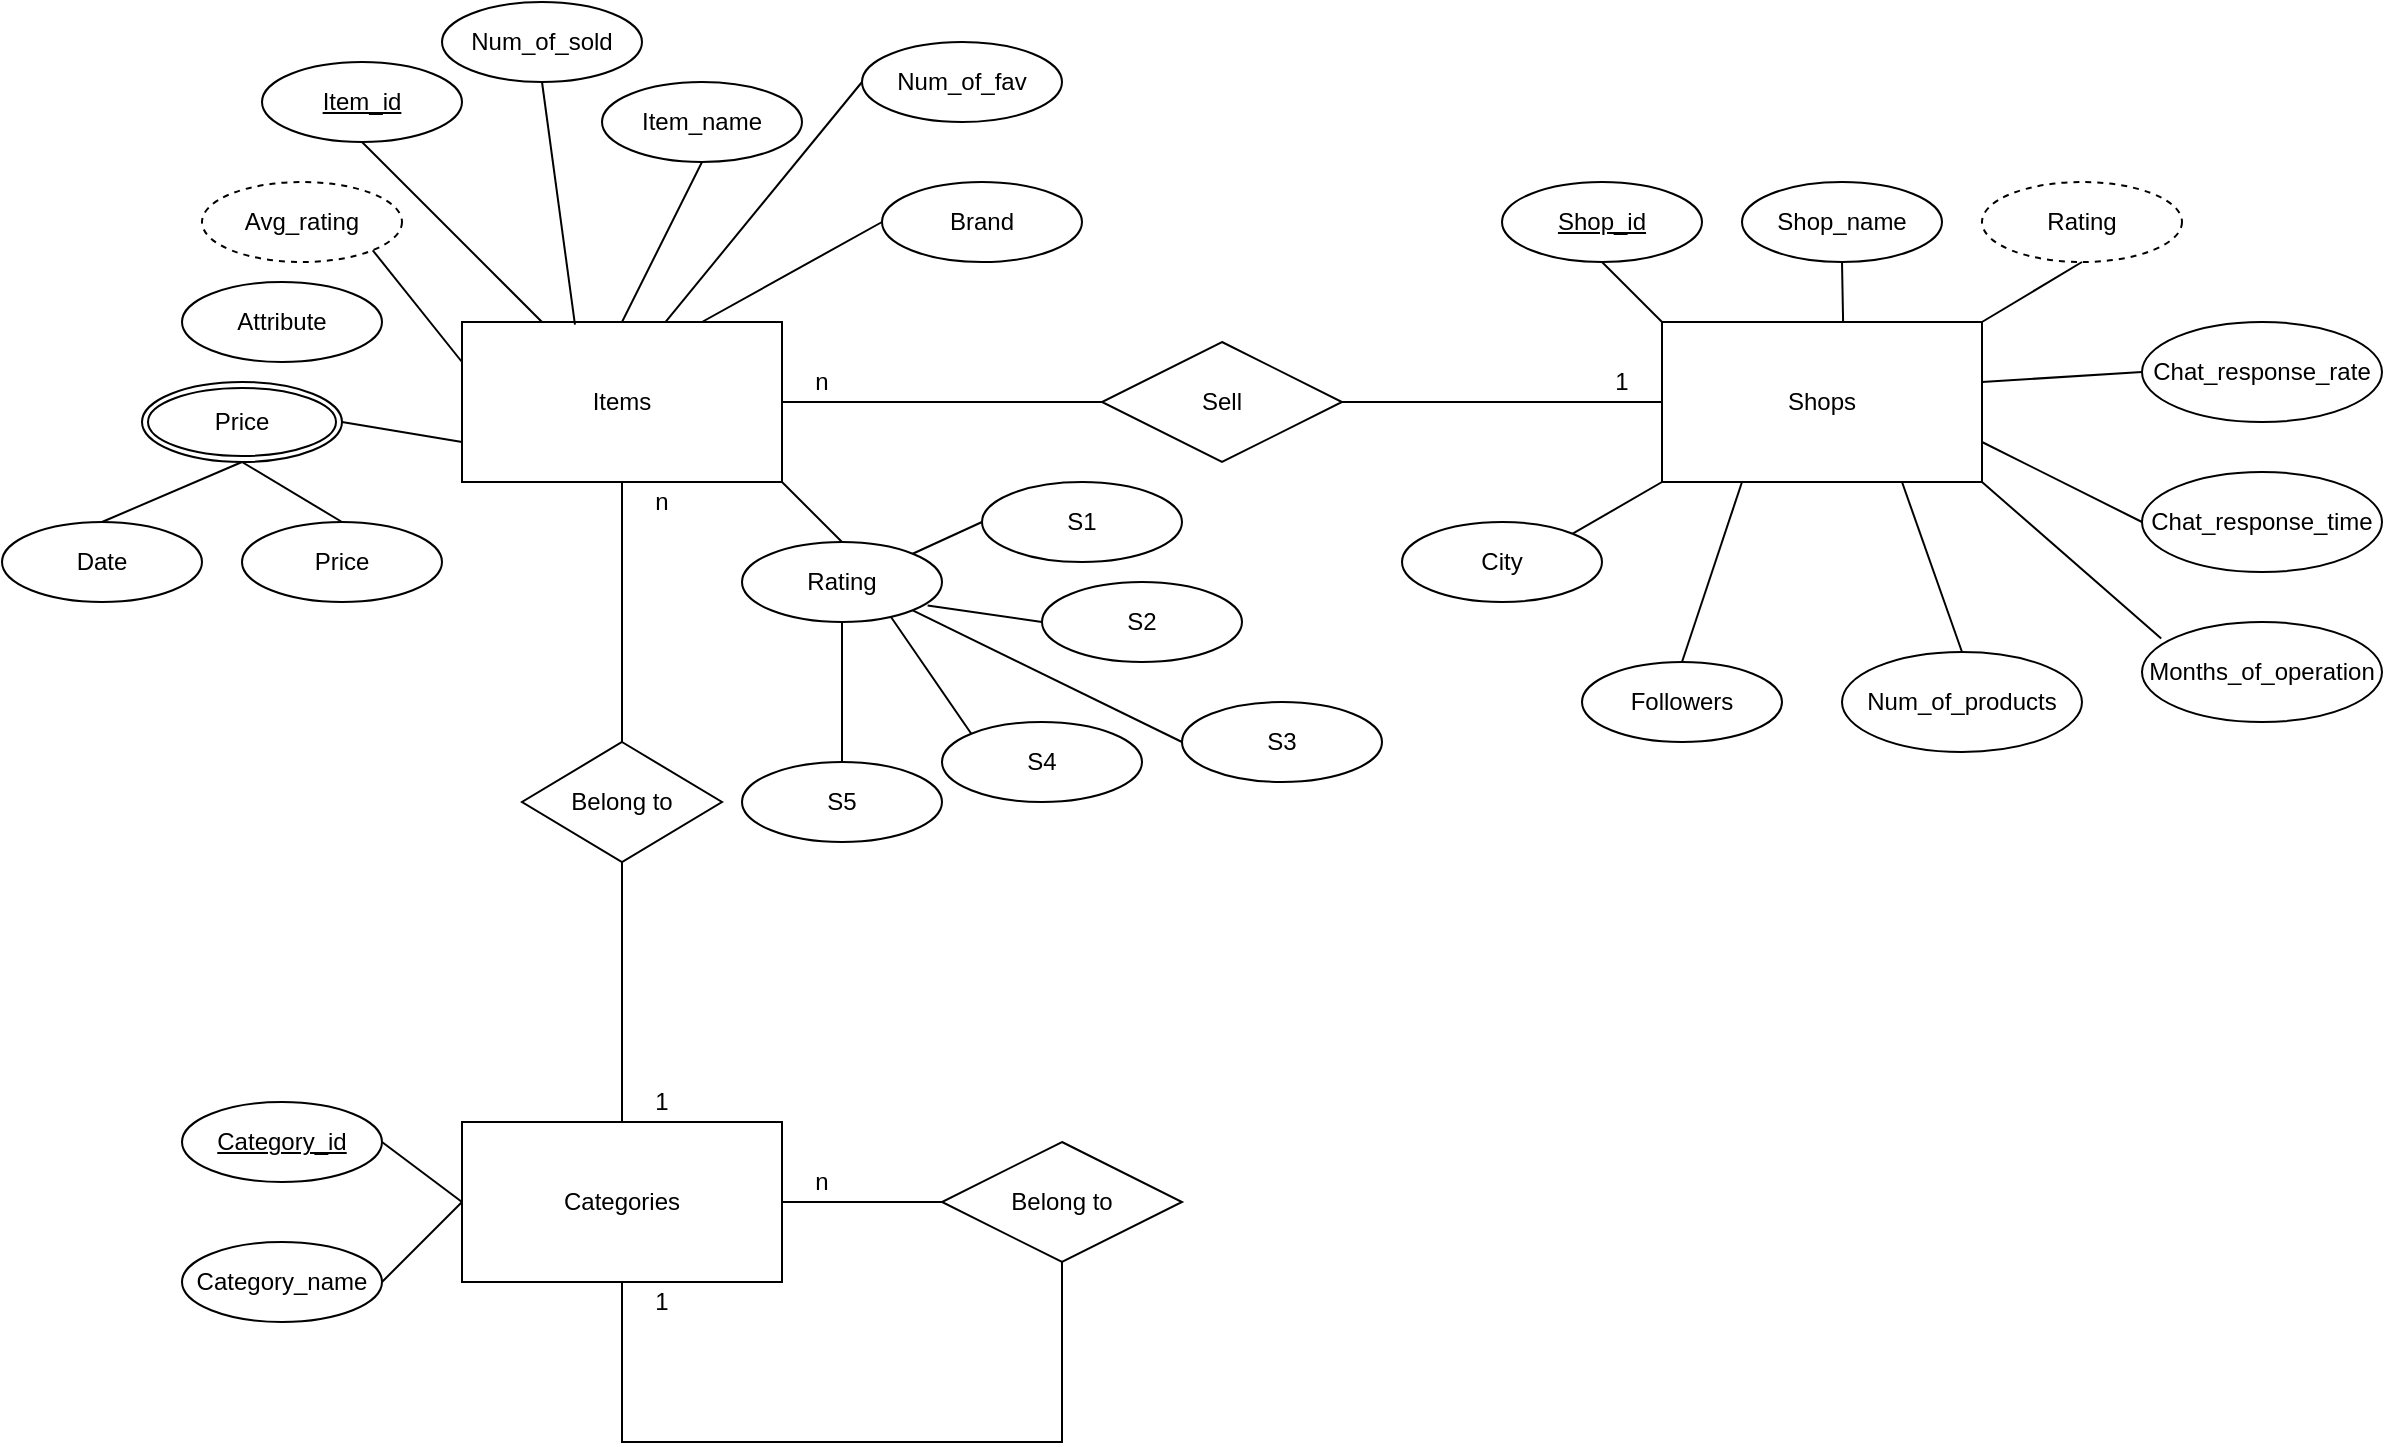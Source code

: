 <mxfile version="14.2.7" type="device"><diagram id="R2lEEEUBdFMjLlhIrx00" name="Page-1"><mxGraphModel dx="1221" dy="682" grid="1" gridSize="10" guides="1" tooltips="1" connect="1" arrows="1" fold="1" page="1" pageScale="1" pageWidth="850" pageHeight="1100" math="0" shadow="0" extFonts="Permanent Marker^https://fonts.googleapis.com/css?family=Permanent+Marker"><root><mxCell id="0"/><mxCell id="1" parent="0"/><mxCell id="XtzfhjJm1deyzoMrFnID-1" value="Items" style="whiteSpace=wrap;html=1;align=center;" vertex="1" parent="1"><mxGeometry x="240" y="160" width="160" height="80" as="geometry"/></mxCell><mxCell id="XtzfhjJm1deyzoMrFnID-5" value="Shops" style="whiteSpace=wrap;html=1;align=center;" vertex="1" parent="1"><mxGeometry x="840" y="160" width="160" height="80" as="geometry"/></mxCell><mxCell id="XtzfhjJm1deyzoMrFnID-6" value="Categories" style="whiteSpace=wrap;html=1;align=center;" vertex="1" parent="1"><mxGeometry x="240" y="560" width="160" height="80" as="geometry"/></mxCell><mxCell id="XtzfhjJm1deyzoMrFnID-10" value="Item_id" style="ellipse;whiteSpace=wrap;html=1;align=center;fontStyle=4;fontSize=12;" vertex="1" parent="1"><mxGeometry x="140" y="30" width="100" height="40" as="geometry"/></mxCell><mxCell id="XtzfhjJm1deyzoMrFnID-11" value="Item_name" style="ellipse;whiteSpace=wrap;html=1;align=center;fontSize=12;" vertex="1" parent="1"><mxGeometry x="310" y="40" width="100" height="40" as="geometry"/></mxCell><mxCell id="XtzfhjJm1deyzoMrFnID-12" value="Brand" style="ellipse;whiteSpace=wrap;html=1;align=center;fontSize=12;" vertex="1" parent="1"><mxGeometry x="450" y="90" width="100" height="40" as="geometry"/></mxCell><mxCell id="XtzfhjJm1deyzoMrFnID-13" value="Num_of_fav" style="ellipse;whiteSpace=wrap;html=1;align=center;fontSize=12;" vertex="1" parent="1"><mxGeometry x="440" y="20" width="100" height="40" as="geometry"/></mxCell><mxCell id="XtzfhjJm1deyzoMrFnID-14" value="Num_of_sold" style="ellipse;whiteSpace=wrap;html=1;align=center;fontSize=12;" vertex="1" parent="1"><mxGeometry x="230" width="100" height="40" as="geometry"/></mxCell><mxCell id="XtzfhjJm1deyzoMrFnID-16" value="Rating" style="ellipse;whiteSpace=wrap;html=1;align=center;fontSize=12;labelBackgroundColor=none;labelBorderColor=none;" vertex="1" parent="1"><mxGeometry x="380" y="270" width="100" height="40" as="geometry"/></mxCell><mxCell id="XtzfhjJm1deyzoMrFnID-18" value="S2" style="ellipse;whiteSpace=wrap;html=1;align=center;fontSize=12;" vertex="1" parent="1"><mxGeometry x="530" y="290" width="100" height="40" as="geometry"/></mxCell><mxCell id="XtzfhjJm1deyzoMrFnID-19" value="S4" style="ellipse;whiteSpace=wrap;html=1;align=center;fontSize=12;" vertex="1" parent="1"><mxGeometry x="480" y="360" width="100" height="40" as="geometry"/></mxCell><mxCell id="XtzfhjJm1deyzoMrFnID-20" value="S5" style="ellipse;whiteSpace=wrap;html=1;align=center;fontSize=12;" vertex="1" parent="1"><mxGeometry x="380" y="380" width="100" height="40" as="geometry"/></mxCell><mxCell id="XtzfhjJm1deyzoMrFnID-21" value="S3" style="ellipse;whiteSpace=wrap;html=1;align=center;fontSize=12;" vertex="1" parent="1"><mxGeometry x="600" y="350" width="100" height="40" as="geometry"/></mxCell><mxCell id="XtzfhjJm1deyzoMrFnID-22" value="S1" style="ellipse;whiteSpace=wrap;html=1;align=center;fontSize=12;" vertex="1" parent="1"><mxGeometry x="500" y="240" width="100" height="40" as="geometry"/></mxCell><mxCell id="XtzfhjJm1deyzoMrFnID-23" value="Avg_rating" style="ellipse;whiteSpace=wrap;html=1;align=center;dashed=1;fontSize=12;" vertex="1" parent="1"><mxGeometry x="110" y="90" width="100" height="40" as="geometry"/></mxCell><mxCell id="XtzfhjJm1deyzoMrFnID-41" value="Price" style="ellipse;shape=doubleEllipse;margin=3;whiteSpace=wrap;html=1;align=center;" vertex="1" parent="1"><mxGeometry x="80" y="190" width="100" height="40" as="geometry"/></mxCell><mxCell id="XtzfhjJm1deyzoMrFnID-45" value="" style="endArrow=none;html=1;rounded=0;strokeColor=#000000;entryX=0;entryY=0.25;entryDx=0;entryDy=0;exitX=1;exitY=1;exitDx=0;exitDy=0;" edge="1" parent="1" source="XtzfhjJm1deyzoMrFnID-23" target="XtzfhjJm1deyzoMrFnID-1"><mxGeometry relative="1" as="geometry"><mxPoint x="70" y="160" as="sourcePoint"/><mxPoint x="230" y="160" as="targetPoint"/></mxGeometry></mxCell><mxCell id="XtzfhjJm1deyzoMrFnID-47" value="" style="endArrow=none;html=1;rounded=0;strokeColor=#000000;entryX=0.25;entryY=0;entryDx=0;entryDy=0;exitX=0.5;exitY=1;exitDx=0;exitDy=0;" edge="1" parent="1" source="XtzfhjJm1deyzoMrFnID-10" target="XtzfhjJm1deyzoMrFnID-1"><mxGeometry relative="1" as="geometry"><mxPoint x="190" y="140" as="sourcePoint"/><mxPoint x="260" y="180" as="targetPoint"/></mxGeometry></mxCell><mxCell id="XtzfhjJm1deyzoMrFnID-48" value="" style="endArrow=none;html=1;rounded=0;strokeColor=#000000;entryX=0.5;entryY=0;entryDx=0;entryDy=0;exitX=0.5;exitY=1;exitDx=0;exitDy=0;" edge="1" parent="1" source="XtzfhjJm1deyzoMrFnID-11" target="XtzfhjJm1deyzoMrFnID-1"><mxGeometry relative="1" as="geometry"><mxPoint x="250" y="90" as="sourcePoint"/><mxPoint x="300" y="160" as="targetPoint"/></mxGeometry></mxCell><mxCell id="XtzfhjJm1deyzoMrFnID-49" value="" style="endArrow=none;html=1;rounded=0;strokeColor=#000000;entryX=0.75;entryY=0;entryDx=0;entryDy=0;exitX=0;exitY=0.5;exitDx=0;exitDy=0;" edge="1" parent="1" source="XtzfhjJm1deyzoMrFnID-12" target="XtzfhjJm1deyzoMrFnID-1"><mxGeometry relative="1" as="geometry"><mxPoint x="370" y="90" as="sourcePoint"/><mxPoint x="340" y="160" as="targetPoint"/></mxGeometry></mxCell><mxCell id="XtzfhjJm1deyzoMrFnID-50" value="" style="endArrow=none;html=1;rounded=0;strokeColor=#000000;entryX=0.635;entryY=0.002;entryDx=0;entryDy=0;exitX=0;exitY=0.5;exitDx=0;exitDy=0;entryPerimeter=0;" edge="1" parent="1" source="XtzfhjJm1deyzoMrFnID-13" target="XtzfhjJm1deyzoMrFnID-1"><mxGeometry relative="1" as="geometry"><mxPoint x="460" y="120" as="sourcePoint"/><mxPoint x="380" y="160" as="targetPoint"/></mxGeometry></mxCell><mxCell id="XtzfhjJm1deyzoMrFnID-51" value="" style="endArrow=none;html=1;rounded=0;strokeColor=#000000;entryX=0.353;entryY=0.017;entryDx=0;entryDy=0;exitX=0.5;exitY=1;exitDx=0;exitDy=0;entryPerimeter=0;" edge="1" parent="1" source="XtzfhjJm1deyzoMrFnID-14" target="XtzfhjJm1deyzoMrFnID-1"><mxGeometry relative="1" as="geometry"><mxPoint x="460" y="180" as="sourcePoint"/><mxPoint x="420" y="180" as="targetPoint"/></mxGeometry></mxCell><mxCell id="XtzfhjJm1deyzoMrFnID-52" value="" style="endArrow=none;html=1;rounded=0;strokeColor=#000000;entryX=1;entryY=1;entryDx=0;entryDy=0;exitX=0.5;exitY=0;exitDx=0;exitDy=0;" edge="1" parent="1" source="XtzfhjJm1deyzoMrFnID-16" target="XtzfhjJm1deyzoMrFnID-1"><mxGeometry relative="1" as="geometry"><mxPoint x="560" y="220" as="sourcePoint"/><mxPoint x="420" y="220" as="targetPoint"/></mxGeometry></mxCell><mxCell id="XtzfhjJm1deyzoMrFnID-53" value="" style="endArrow=none;html=1;rounded=0;strokeColor=#000000;entryX=0;entryY=0.75;entryDx=0;entryDy=0;exitX=1;exitY=0.5;exitDx=0;exitDy=0;" edge="1" parent="1" source="XtzfhjJm1deyzoMrFnID-41" target="XtzfhjJm1deyzoMrFnID-1"><mxGeometry relative="1" as="geometry"><mxPoint x="190" y="140" as="sourcePoint"/><mxPoint x="260" y="180" as="targetPoint"/></mxGeometry></mxCell><mxCell id="XtzfhjJm1deyzoMrFnID-54" value="" style="endArrow=none;html=1;rounded=0;strokeColor=#000000;entryX=0;entryY=0.5;entryDx=0;entryDy=0;exitX=1;exitY=0;exitDx=0;exitDy=0;" edge="1" parent="1" source="XtzfhjJm1deyzoMrFnID-16" target="XtzfhjJm1deyzoMrFnID-22"><mxGeometry relative="1" as="geometry"><mxPoint x="440" y="280" as="sourcePoint"/><mxPoint x="400" y="240" as="targetPoint"/></mxGeometry></mxCell><mxCell id="XtzfhjJm1deyzoMrFnID-55" value="" style="endArrow=none;html=1;rounded=0;strokeColor=#000000;entryX=0.5;entryY=1;entryDx=0;entryDy=0;exitX=0.5;exitY=0;exitDx=0;exitDy=0;" edge="1" parent="1" target="XtzfhjJm1deyzoMrFnID-16"><mxGeometry relative="1" as="geometry"><mxPoint x="430" y="380" as="sourcePoint"/><mxPoint x="410" y="250" as="targetPoint"/></mxGeometry></mxCell><mxCell id="XtzfhjJm1deyzoMrFnID-56" value="" style="endArrow=none;html=1;rounded=0;strokeColor=#000000;entryX=0;entryY=0.5;entryDx=0;entryDy=0;exitX=1;exitY=1;exitDx=0;exitDy=0;" edge="1" parent="1" source="XtzfhjJm1deyzoMrFnID-16" target="XtzfhjJm1deyzoMrFnID-21"><mxGeometry relative="1" as="geometry"><mxPoint x="460" y="300" as="sourcePoint"/><mxPoint x="420" y="260" as="targetPoint"/></mxGeometry></mxCell><mxCell id="XtzfhjJm1deyzoMrFnID-57" value="" style="endArrow=none;html=1;rounded=0;strokeColor=#000000;exitX=0;exitY=0;exitDx=0;exitDy=0;entryX=0.744;entryY=0.935;entryDx=0;entryDy=0;entryPerimeter=0;" edge="1" parent="1" source="XtzfhjJm1deyzoMrFnID-19" target="XtzfhjJm1deyzoMrFnID-16"><mxGeometry relative="1" as="geometry"><mxPoint x="470" y="310" as="sourcePoint"/><mxPoint x="460" y="300" as="targetPoint"/></mxGeometry></mxCell><mxCell id="XtzfhjJm1deyzoMrFnID-58" value="" style="endArrow=none;html=1;rounded=0;strokeColor=#000000;entryX=0.928;entryY=0.795;entryDx=0;entryDy=0;exitX=0;exitY=0.5;exitDx=0;exitDy=0;entryPerimeter=0;" edge="1" parent="1" source="XtzfhjJm1deyzoMrFnID-18" target="XtzfhjJm1deyzoMrFnID-16"><mxGeometry relative="1" as="geometry"><mxPoint x="480" y="320" as="sourcePoint"/><mxPoint x="440" y="280" as="targetPoint"/></mxGeometry></mxCell><mxCell id="XtzfhjJm1deyzoMrFnID-60" value="Attribute" style="ellipse;whiteSpace=wrap;html=1;align=center;" vertex="1" parent="1"><mxGeometry x="100" y="140" width="100" height="40" as="geometry"/></mxCell><mxCell id="XtzfhjJm1deyzoMrFnID-61" value="Date" style="ellipse;whiteSpace=wrap;html=1;align=center;" vertex="1" parent="1"><mxGeometry x="10" y="260" width="100" height="40" as="geometry"/></mxCell><mxCell id="XtzfhjJm1deyzoMrFnID-62" value="Price" style="ellipse;whiteSpace=wrap;html=1;align=center;" vertex="1" parent="1"><mxGeometry x="130" y="260" width="100" height="40" as="geometry"/></mxCell><mxCell id="XtzfhjJm1deyzoMrFnID-63" value="" style="endArrow=none;html=1;rounded=0;strokeColor=#000000;entryX=0.5;entryY=1;entryDx=0;entryDy=0;exitX=0.5;exitY=0;exitDx=0;exitDy=0;" edge="1" parent="1" source="XtzfhjJm1deyzoMrFnID-61" target="XtzfhjJm1deyzoMrFnID-41"><mxGeometry relative="1" as="geometry"><mxPoint x="190" y="220" as="sourcePoint"/><mxPoint x="260" y="220" as="targetPoint"/></mxGeometry></mxCell><mxCell id="XtzfhjJm1deyzoMrFnID-64" value="" style="endArrow=none;html=1;rounded=0;strokeColor=#000000;entryX=0.5;entryY=0;entryDx=0;entryDy=0;exitX=0.5;exitY=1;exitDx=0;exitDy=0;" edge="1" parent="1" source="XtzfhjJm1deyzoMrFnID-41" target="XtzfhjJm1deyzoMrFnID-62"><mxGeometry relative="1" as="geometry"><mxPoint x="70" y="270" as="sourcePoint"/><mxPoint x="140" y="240" as="targetPoint"/></mxGeometry></mxCell><mxCell id="XtzfhjJm1deyzoMrFnID-65" value="Sell" style="shape=rhombus;perimeter=rhombusPerimeter;whiteSpace=wrap;html=1;align=center;" vertex="1" parent="1"><mxGeometry x="560" y="170" width="120" height="60" as="geometry"/></mxCell><mxCell id="XtzfhjJm1deyzoMrFnID-67" value="" style="endArrow=none;html=1;rounded=0;strokeColor=#000000;entryX=0;entryY=0.5;entryDx=0;entryDy=0;exitX=1;exitY=0.5;exitDx=0;exitDy=0;" edge="1" parent="1" source="XtzfhjJm1deyzoMrFnID-65" target="XtzfhjJm1deyzoMrFnID-5"><mxGeometry relative="1" as="geometry"><mxPoint x="580" y="270" as="sourcePoint"/><mxPoint x="740" y="270" as="targetPoint"/></mxGeometry></mxCell><mxCell id="XtzfhjJm1deyzoMrFnID-68" value="" style="endArrow=none;html=1;rounded=0;strokeColor=#000000;entryX=0;entryY=0.5;entryDx=0;entryDy=0;exitX=1;exitY=0.5;exitDx=0;exitDy=0;" edge="1" parent="1" source="XtzfhjJm1deyzoMrFnID-1" target="XtzfhjJm1deyzoMrFnID-65"><mxGeometry relative="1" as="geometry"><mxPoint x="690" y="210" as="sourcePoint"/><mxPoint x="850" y="210" as="targetPoint"/></mxGeometry></mxCell><mxCell id="XtzfhjJm1deyzoMrFnID-69" value="1" style="text;html=1;strokeColor=none;fillColor=none;align=center;verticalAlign=middle;whiteSpace=wrap;rounded=0;" vertex="1" parent="1"><mxGeometry x="800" y="180" width="40" height="20" as="geometry"/></mxCell><mxCell id="XtzfhjJm1deyzoMrFnID-70" value="n" style="text;html=1;strokeColor=none;fillColor=none;align=center;verticalAlign=middle;whiteSpace=wrap;rounded=0;" vertex="1" parent="1"><mxGeometry x="400" y="180" width="40" height="20" as="geometry"/></mxCell><mxCell id="XtzfhjJm1deyzoMrFnID-71" value="Belong to" style="shape=rhombus;perimeter=rhombusPerimeter;whiteSpace=wrap;html=1;align=center;" vertex="1" parent="1"><mxGeometry x="270" y="370" width="100" height="60" as="geometry"/></mxCell><mxCell id="XtzfhjJm1deyzoMrFnID-72" value="" style="endArrow=none;html=1;rounded=0;strokeColor=#000000;exitX=0.5;exitY=1;exitDx=0;exitDy=0;entryX=0.5;entryY=0;entryDx=0;entryDy=0;" edge="1" parent="1" source="XtzfhjJm1deyzoMrFnID-1" target="XtzfhjJm1deyzoMrFnID-71"><mxGeometry relative="1" as="geometry"><mxPoint x="440" y="420" as="sourcePoint"/><mxPoint x="600" y="420" as="targetPoint"/></mxGeometry></mxCell><mxCell id="XtzfhjJm1deyzoMrFnID-73" value="" style="endArrow=none;html=1;rounded=0;strokeColor=#000000;exitX=0.5;exitY=1;exitDx=0;exitDy=0;entryX=0.5;entryY=0;entryDx=0;entryDy=0;" edge="1" parent="1" source="XtzfhjJm1deyzoMrFnID-71" target="XtzfhjJm1deyzoMrFnID-6"><mxGeometry relative="1" as="geometry"><mxPoint x="330" y="250" as="sourcePoint"/><mxPoint x="330" y="380" as="targetPoint"/></mxGeometry></mxCell><mxCell id="XtzfhjJm1deyzoMrFnID-74" value="1" style="text;html=1;strokeColor=none;fillColor=none;align=center;verticalAlign=middle;whiteSpace=wrap;rounded=0;" vertex="1" parent="1"><mxGeometry x="320" y="540" width="40" height="20" as="geometry"/></mxCell><mxCell id="XtzfhjJm1deyzoMrFnID-75" value="n" style="text;html=1;strokeColor=none;fillColor=none;align=center;verticalAlign=middle;whiteSpace=wrap;rounded=0;" vertex="1" parent="1"><mxGeometry x="320" y="240" width="40" height="20" as="geometry"/></mxCell><mxCell id="XtzfhjJm1deyzoMrFnID-76" value="Belong to" style="shape=rhombus;perimeter=rhombusPerimeter;whiteSpace=wrap;html=1;align=center;" vertex="1" parent="1"><mxGeometry x="480" y="570" width="120" height="60" as="geometry"/></mxCell><mxCell id="XtzfhjJm1deyzoMrFnID-77" value="Category_name" style="ellipse;whiteSpace=wrap;html=1;align=center;" vertex="1" parent="1"><mxGeometry x="100" y="620" width="100" height="40" as="geometry"/></mxCell><mxCell id="XtzfhjJm1deyzoMrFnID-78" value="Category_id" style="ellipse;whiteSpace=wrap;html=1;align=center;fontStyle=4;" vertex="1" parent="1"><mxGeometry x="100" y="550" width="100" height="40" as="geometry"/></mxCell><mxCell id="XtzfhjJm1deyzoMrFnID-79" value="" style="endArrow=none;html=1;rounded=0;strokeColor=#000000;exitX=1;exitY=0.5;exitDx=0;exitDy=0;entryX=0;entryY=0.5;entryDx=0;entryDy=0;" edge="1" parent="1" source="XtzfhjJm1deyzoMrFnID-77" target="XtzfhjJm1deyzoMrFnID-6"><mxGeometry relative="1" as="geometry"><mxPoint x="440" y="520" as="sourcePoint"/><mxPoint x="600" y="520" as="targetPoint"/></mxGeometry></mxCell><mxCell id="XtzfhjJm1deyzoMrFnID-80" value="" style="endArrow=none;html=1;rounded=0;strokeColor=#000000;exitX=1;exitY=0.5;exitDx=0;exitDy=0;entryX=0;entryY=0.5;entryDx=0;entryDy=0;" edge="1" parent="1" source="XtzfhjJm1deyzoMrFnID-78" target="XtzfhjJm1deyzoMrFnID-6"><mxGeometry relative="1" as="geometry"><mxPoint x="440" y="520" as="sourcePoint"/><mxPoint x="600" y="520" as="targetPoint"/></mxGeometry></mxCell><mxCell id="XtzfhjJm1deyzoMrFnID-81" value="" style="endArrow=none;html=1;rounded=0;strokeColor=#000000;entryX=0.5;entryY=1;entryDx=0;entryDy=0;exitX=0.5;exitY=1;exitDx=0;exitDy=0;" edge="1" parent="1" source="XtzfhjJm1deyzoMrFnID-6" target="XtzfhjJm1deyzoMrFnID-76"><mxGeometry relative="1" as="geometry"><mxPoint x="440" y="520" as="sourcePoint"/><mxPoint x="600" y="520" as="targetPoint"/><Array as="points"><mxPoint x="320" y="720"/><mxPoint x="540" y="720"/></Array></mxGeometry></mxCell><mxCell id="XtzfhjJm1deyzoMrFnID-82" value="" style="endArrow=none;html=1;rounded=0;strokeColor=#000000;exitX=1;exitY=0.5;exitDx=0;exitDy=0;entryX=0;entryY=0.5;entryDx=0;entryDy=0;" edge="1" parent="1" source="XtzfhjJm1deyzoMrFnID-6" target="XtzfhjJm1deyzoMrFnID-76"><mxGeometry relative="1" as="geometry"><mxPoint x="440" y="520" as="sourcePoint"/><mxPoint x="600" y="520" as="targetPoint"/></mxGeometry></mxCell><mxCell id="XtzfhjJm1deyzoMrFnID-83" value="n" style="text;html=1;strokeColor=none;fillColor=none;align=center;verticalAlign=middle;whiteSpace=wrap;rounded=0;" vertex="1" parent="1"><mxGeometry x="400" y="580" width="40" height="20" as="geometry"/></mxCell><mxCell id="XtzfhjJm1deyzoMrFnID-84" value="1" style="text;html=1;strokeColor=none;fillColor=none;align=center;verticalAlign=middle;whiteSpace=wrap;rounded=0;" vertex="1" parent="1"><mxGeometry x="320" y="640" width="40" height="20" as="geometry"/></mxCell><mxCell id="XtzfhjJm1deyzoMrFnID-85" value="Rating" style="ellipse;whiteSpace=wrap;html=1;align=center;dashed=1;fontSize=12;" vertex="1" parent="1"><mxGeometry x="1000" y="90" width="100" height="40" as="geometry"/></mxCell><mxCell id="XtzfhjJm1deyzoMrFnID-86" value="Shop_id" style="ellipse;whiteSpace=wrap;html=1;align=center;fontStyle=4;" vertex="1" parent="1"><mxGeometry x="760" y="90" width="100" height="40" as="geometry"/></mxCell><mxCell id="XtzfhjJm1deyzoMrFnID-87" value="Shop_name" style="ellipse;whiteSpace=wrap;html=1;align=center;" vertex="1" parent="1"><mxGeometry x="880" y="90" width="100" height="40" as="geometry"/></mxCell><mxCell id="XtzfhjJm1deyzoMrFnID-88" value="Chat_response_rate" style="ellipse;whiteSpace=wrap;html=1;align=center;" vertex="1" parent="1"><mxGeometry x="1080" y="160" width="120" height="50" as="geometry"/></mxCell><mxCell id="XtzfhjJm1deyzoMrFnID-89" value="Chat_response_time" style="ellipse;whiteSpace=wrap;html=1;align=center;" vertex="1" parent="1"><mxGeometry x="1080" y="235" width="120" height="50" as="geometry"/></mxCell><mxCell id="XtzfhjJm1deyzoMrFnID-90" value="Months_of_operation" style="ellipse;whiteSpace=wrap;html=1;align=center;" vertex="1" parent="1"><mxGeometry x="1080" y="310" width="120" height="50" as="geometry"/></mxCell><mxCell id="XtzfhjJm1deyzoMrFnID-91" value="Num_of_products" style="ellipse;whiteSpace=wrap;html=1;align=center;" vertex="1" parent="1"><mxGeometry x="930" y="325" width="120" height="50" as="geometry"/></mxCell><mxCell id="XtzfhjJm1deyzoMrFnID-93" value="Followers" style="ellipse;whiteSpace=wrap;html=1;align=center;" vertex="1" parent="1"><mxGeometry x="800" y="330" width="100" height="40" as="geometry"/></mxCell><mxCell id="XtzfhjJm1deyzoMrFnID-94" value="City" style="ellipse;whiteSpace=wrap;html=1;align=center;" vertex="1" parent="1"><mxGeometry x="710" y="260" width="100" height="40" as="geometry"/></mxCell><mxCell id="XtzfhjJm1deyzoMrFnID-95" value="" style="endArrow=none;html=1;rounded=0;strokeColor=#000000;entryX=0;entryY=1;entryDx=0;entryDy=0;exitX=1;exitY=0;exitDx=0;exitDy=0;" edge="1" parent="1" source="XtzfhjJm1deyzoMrFnID-94" target="XtzfhjJm1deyzoMrFnID-5"><mxGeometry relative="1" as="geometry"><mxPoint x="550" y="280" as="sourcePoint"/><mxPoint x="710" y="280" as="targetPoint"/></mxGeometry></mxCell><mxCell id="XtzfhjJm1deyzoMrFnID-96" value="" style="endArrow=none;html=1;rounded=0;strokeColor=#000000;entryX=1;entryY=0;entryDx=0;entryDy=0;exitX=0.5;exitY=1;exitDx=0;exitDy=0;" edge="1" parent="1" source="XtzfhjJm1deyzoMrFnID-85" target="XtzfhjJm1deyzoMrFnID-5"><mxGeometry relative="1" as="geometry"><mxPoint x="550" y="280" as="sourcePoint"/><mxPoint x="710" y="280" as="targetPoint"/></mxGeometry></mxCell><mxCell id="XtzfhjJm1deyzoMrFnID-97" value="" style="endArrow=none;html=1;rounded=0;strokeColor=#000000;entryX=1;entryY=0.375;entryDx=0;entryDy=0;entryPerimeter=0;exitX=0;exitY=0.5;exitDx=0;exitDy=0;" edge="1" parent="1" source="XtzfhjJm1deyzoMrFnID-88" target="XtzfhjJm1deyzoMrFnID-5"><mxGeometry relative="1" as="geometry"><mxPoint x="550" y="280" as="sourcePoint"/><mxPoint x="710" y="280" as="targetPoint"/></mxGeometry></mxCell><mxCell id="XtzfhjJm1deyzoMrFnID-98" value="" style="endArrow=none;html=1;rounded=0;strokeColor=#000000;entryX=1;entryY=0.75;entryDx=0;entryDy=0;exitX=0;exitY=0.5;exitDx=0;exitDy=0;" edge="1" parent="1" source="XtzfhjJm1deyzoMrFnID-89" target="XtzfhjJm1deyzoMrFnID-5"><mxGeometry relative="1" as="geometry"><mxPoint x="550" y="280" as="sourcePoint"/><mxPoint x="710" y="280" as="targetPoint"/></mxGeometry></mxCell><mxCell id="XtzfhjJm1deyzoMrFnID-99" value="" style="endArrow=none;html=1;rounded=0;strokeColor=#000000;entryX=1;entryY=1;entryDx=0;entryDy=0;exitX=0.08;exitY=0.165;exitDx=0;exitDy=0;exitPerimeter=0;" edge="1" parent="1" source="XtzfhjJm1deyzoMrFnID-90" target="XtzfhjJm1deyzoMrFnID-5"><mxGeometry relative="1" as="geometry"><mxPoint x="550" y="280" as="sourcePoint"/><mxPoint x="710" y="280" as="targetPoint"/></mxGeometry></mxCell><mxCell id="XtzfhjJm1deyzoMrFnID-100" value="" style="endArrow=none;html=1;rounded=0;strokeColor=#000000;entryX=0.75;entryY=1;entryDx=0;entryDy=0;exitX=0.5;exitY=0;exitDx=0;exitDy=0;" edge="1" parent="1" source="XtzfhjJm1deyzoMrFnID-91" target="XtzfhjJm1deyzoMrFnID-5"><mxGeometry relative="1" as="geometry"><mxPoint x="550" y="280" as="sourcePoint"/><mxPoint x="710" y="280" as="targetPoint"/></mxGeometry></mxCell><mxCell id="XtzfhjJm1deyzoMrFnID-101" value="" style="endArrow=none;html=1;rounded=0;strokeColor=#000000;entryX=0.25;entryY=1;entryDx=0;entryDy=0;exitX=0.5;exitY=0;exitDx=0;exitDy=0;" edge="1" parent="1" source="XtzfhjJm1deyzoMrFnID-93" target="XtzfhjJm1deyzoMrFnID-5"><mxGeometry relative="1" as="geometry"><mxPoint x="550" y="280" as="sourcePoint"/><mxPoint x="710" y="280" as="targetPoint"/></mxGeometry></mxCell><mxCell id="XtzfhjJm1deyzoMrFnID-102" value="" style="endArrow=none;html=1;rounded=0;strokeColor=#000000;entryX=0.5;entryY=1;entryDx=0;entryDy=0;exitX=0.566;exitY=0.001;exitDx=0;exitDy=0;exitPerimeter=0;" edge="1" parent="1" source="XtzfhjJm1deyzoMrFnID-5" target="XtzfhjJm1deyzoMrFnID-87"><mxGeometry relative="1" as="geometry"><mxPoint x="550" y="280" as="sourcePoint"/><mxPoint x="710" y="280" as="targetPoint"/></mxGeometry></mxCell><mxCell id="XtzfhjJm1deyzoMrFnID-103" value="" style="endArrow=none;html=1;rounded=0;strokeColor=#000000;entryX=0;entryY=0;entryDx=0;entryDy=0;exitX=0.5;exitY=1;exitDx=0;exitDy=0;" edge="1" parent="1" source="XtzfhjJm1deyzoMrFnID-86" target="XtzfhjJm1deyzoMrFnID-5"><mxGeometry relative="1" as="geometry"><mxPoint x="550" y="280" as="sourcePoint"/><mxPoint x="710" y="280" as="targetPoint"/></mxGeometry></mxCell></root></mxGraphModel></diagram></mxfile>